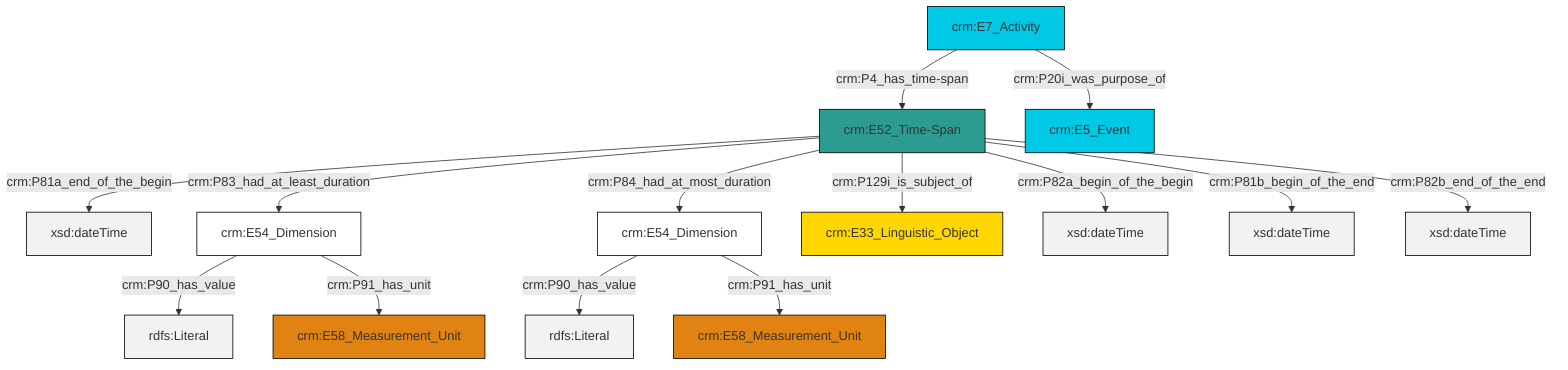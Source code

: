 graph TD
classDef Literal fill:#f2f2f2,stroke:#000000;
classDef CRM_Entity fill:#FFFFFF,stroke:#000000;
classDef Temporal_Entity fill:#00C9E6, stroke:#000000;
classDef Type fill:#E18312, stroke:#000000;
classDef Time-Span fill:#2C9C91, stroke:#000000;
classDef Appellation fill:#FFEB7F, stroke:#000000;
classDef Place fill:#008836, stroke:#000000;
classDef Persistent_Item fill:#B266B2, stroke:#000000;
classDef Conceptual_Object fill:#FFD700, stroke:#000000;
classDef Physical_Thing fill:#D2B48C, stroke:#000000;
classDef Actor fill:#f58aad, stroke:#000000;
classDef PC_Classes fill:#4ce600, stroke:#000000;
classDef Multi fill:#cccccc,stroke:#000000;

0["crm:E52_Time-Span"]:::Time-Span -->|crm:P81a_end_of_the_begin| 1[xsd:dateTime]:::Literal
0["crm:E52_Time-Span"]:::Time-Span -->|crm:P83_had_at_least_duration| 2["crm:E54_Dimension"]:::CRM_Entity
2["crm:E54_Dimension"]:::CRM_Entity -->|crm:P90_has_value| 8[rdfs:Literal]:::Literal
11["crm:E54_Dimension"]:::CRM_Entity -->|crm:P90_has_value| 12[rdfs:Literal]:::Literal
2["crm:E54_Dimension"]:::CRM_Entity -->|crm:P91_has_unit| 14["crm:E58_Measurement_Unit"]:::Type
0["crm:E52_Time-Span"]:::Time-Span -->|crm:P129i_is_subject_of| 17["crm:E33_Linguistic_Object"]:::Conceptual_Object
0["crm:E52_Time-Span"]:::Time-Span -->|crm:P84_had_at_most_duration| 11["crm:E54_Dimension"]:::CRM_Entity
3["crm:E7_Activity"]:::Temporal_Entity -->|crm:P4_has_time-span| 0["crm:E52_Time-Span"]:::Time-Span
0["crm:E52_Time-Span"]:::Time-Span -->|crm:P82a_begin_of_the_begin| 18[xsd:dateTime]:::Literal
0["crm:E52_Time-Span"]:::Time-Span -->|crm:P81b_begin_of_the_end| 20[xsd:dateTime]:::Literal
11["crm:E54_Dimension"]:::CRM_Entity -->|crm:P91_has_unit| 5["crm:E58_Measurement_Unit"]:::Type
3["crm:E7_Activity"]:::Temporal_Entity -->|crm:P20i_was_purpose_of| 9["crm:E5_Event"]:::Temporal_Entity
0["crm:E52_Time-Span"]:::Time-Span -->|crm:P82b_end_of_the_end| 21[xsd:dateTime]:::Literal